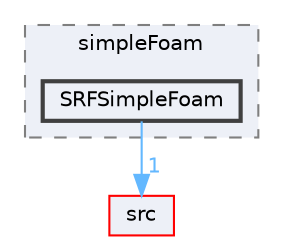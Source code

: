 digraph "applications/solvers/incompressible/simpleFoam/SRFSimpleFoam"
{
 // LATEX_PDF_SIZE
  bgcolor="transparent";
  edge [fontname=Helvetica,fontsize=10,labelfontname=Helvetica,labelfontsize=10];
  node [fontname=Helvetica,fontsize=10,shape=box,height=0.2,width=0.4];
  compound=true
  subgraph clusterdir_e60ee3723b55ccdaf7511a7c56716fa2 {
    graph [ bgcolor="#edf0f7", pencolor="grey50", label="simpleFoam", fontname=Helvetica,fontsize=10 style="filled,dashed", URL="dir_e60ee3723b55ccdaf7511a7c56716fa2.html",tooltip=""]
  dir_3dbf137c7c3aeb07ecef6f1ab27d6139 [label="SRFSimpleFoam", fillcolor="#edf0f7", color="grey25", style="filled,bold", URL="dir_3dbf137c7c3aeb07ecef6f1ab27d6139.html",tooltip=""];
  }
  dir_68267d1309a1af8e8297ef4c3efbcdba [label="src", fillcolor="#edf0f7", color="red", style="filled", URL="dir_68267d1309a1af8e8297ef4c3efbcdba.html",tooltip=""];
  dir_3dbf137c7c3aeb07ecef6f1ab27d6139->dir_68267d1309a1af8e8297ef4c3efbcdba [headlabel="1", labeldistance=1.5 headhref="dir_003736_003729.html" href="dir_003736_003729.html" color="steelblue1" fontcolor="steelblue1"];
}

